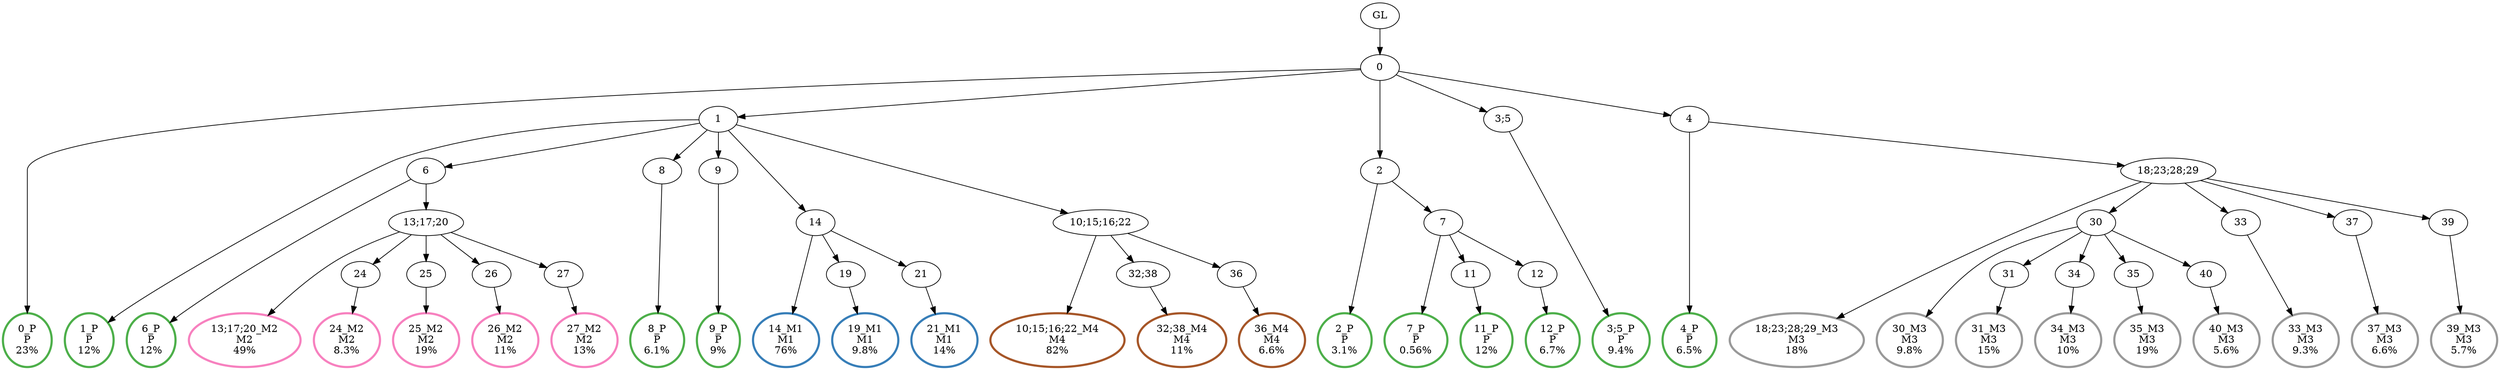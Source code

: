digraph T {
	{
		rank=same
		60 [penwidth=3,colorscheme=set19,color=3,label="0_P\nP\n23%"]
		58 [penwidth=3,colorscheme=set19,color=3,label="1_P\nP\n12%"]
		56 [penwidth=3,colorscheme=set19,color=3,label="6_P\nP\n12%"]
		54 [penwidth=3,colorscheme=set19,color=3,label="8_P\nP\n6.1%"]
		52 [penwidth=3,colorscheme=set19,color=3,label="9_P\nP\n9%"]
		50 [penwidth=3,colorscheme=set19,color=3,label="2_P\nP\n3.1%"]
		48 [penwidth=3,colorscheme=set19,color=3,label="7_P\nP\n0.56%"]
		46 [penwidth=3,colorscheme=set19,color=3,label="11_P\nP\n12%"]
		44 [penwidth=3,colorscheme=set19,color=3,label="12_P\nP\n6.7%"]
		42 [penwidth=3,colorscheme=set19,color=3,label="3;5_P\nP\n9.4%"]
		40 [penwidth=3,colorscheme=set19,color=3,label="4_P\nP\n6.5%"]
		38 [penwidth=3,colorscheme=set19,color=2,label="14_M1\nM1\n76%"]
		36 [penwidth=3,colorscheme=set19,color=2,label="19_M1\nM1\n9.8%"]
		34 [penwidth=3,colorscheme=set19,color=2,label="21_M1\nM1\n14%"]
		32 [penwidth=3,colorscheme=set19,color=8,label="13;17;20_M2\nM2\n49%"]
		30 [penwidth=3,colorscheme=set19,color=8,label="24_M2\nM2\n8.3%"]
		28 [penwidth=3,colorscheme=set19,color=8,label="25_M2\nM2\n19%"]
		26 [penwidth=3,colorscheme=set19,color=8,label="26_M2\nM2\n11%"]
		24 [penwidth=3,colorscheme=set19,color=8,label="27_M2\nM2\n13%"]
		22 [penwidth=3,colorscheme=set19,color=9,label="18;23;28;29_M3\nM3\n18%"]
		20 [penwidth=3,colorscheme=set19,color=9,label="30_M3\nM3\n9.8%"]
		18 [penwidth=3,colorscheme=set19,color=9,label="31_M3\nM3\n15%"]
		16 [penwidth=3,colorscheme=set19,color=9,label="34_M3\nM3\n10%"]
		14 [penwidth=3,colorscheme=set19,color=9,label="35_M3\nM3\n19%"]
		12 [penwidth=3,colorscheme=set19,color=9,label="40_M3\nM3\n5.6%"]
		10 [penwidth=3,colorscheme=set19,color=9,label="33_M3\nM3\n9.3%"]
		8 [penwidth=3,colorscheme=set19,color=9,label="37_M3\nM3\n6.6%"]
		6 [penwidth=3,colorscheme=set19,color=9,label="39_M3\nM3\n5.7%"]
		4 [penwidth=3,colorscheme=set19,color=7,label="10;15;16;22_M4\nM4\n82%"]
		2 [penwidth=3,colorscheme=set19,color=7,label="32;38_M4\nM4\n11%"]
		0 [penwidth=3,colorscheme=set19,color=7,label="36_M4\nM4\n6.6%"]
	}
	62 [label="GL"]
	61 [label="0"]
	59 [label="1"]
	57 [label="6"]
	55 [label="8"]
	53 [label="9"]
	51 [label="2"]
	49 [label="7"]
	47 [label="11"]
	45 [label="12"]
	43 [label="3;5"]
	41 [label="4"]
	39 [label="14"]
	37 [label="19"]
	35 [label="21"]
	33 [label="13;17;20"]
	31 [label="24"]
	29 [label="25"]
	27 [label="26"]
	25 [label="27"]
	23 [label="18;23;28;29"]
	21 [label="30"]
	19 [label="31"]
	17 [label="34"]
	15 [label="35"]
	13 [label="40"]
	11 [label="33"]
	9 [label="37"]
	7 [label="39"]
	5 [label="10;15;16;22"]
	3 [label="32;38"]
	1 [label="36"]
	62 -> 61
	61 -> 60
	61 -> 59
	61 -> 51
	61 -> 43
	61 -> 41
	59 -> 58
	59 -> 57
	59 -> 55
	59 -> 53
	59 -> 39
	59 -> 5
	57 -> 56
	57 -> 33
	55 -> 54
	53 -> 52
	51 -> 50
	51 -> 49
	49 -> 48
	49 -> 47
	49 -> 45
	47 -> 46
	45 -> 44
	43 -> 42
	41 -> 40
	41 -> 23
	39 -> 38
	39 -> 37
	39 -> 35
	37 -> 36
	35 -> 34
	33 -> 32
	33 -> 31
	33 -> 29
	33 -> 27
	33 -> 25
	31 -> 30
	29 -> 28
	27 -> 26
	25 -> 24
	23 -> 22
	23 -> 21
	23 -> 11
	23 -> 9
	23 -> 7
	21 -> 20
	21 -> 19
	21 -> 17
	21 -> 15
	21 -> 13
	19 -> 18
	17 -> 16
	15 -> 14
	13 -> 12
	11 -> 10
	9 -> 8
	7 -> 6
	5 -> 4
	5 -> 3
	5 -> 1
	3 -> 2
	1 -> 0
}
